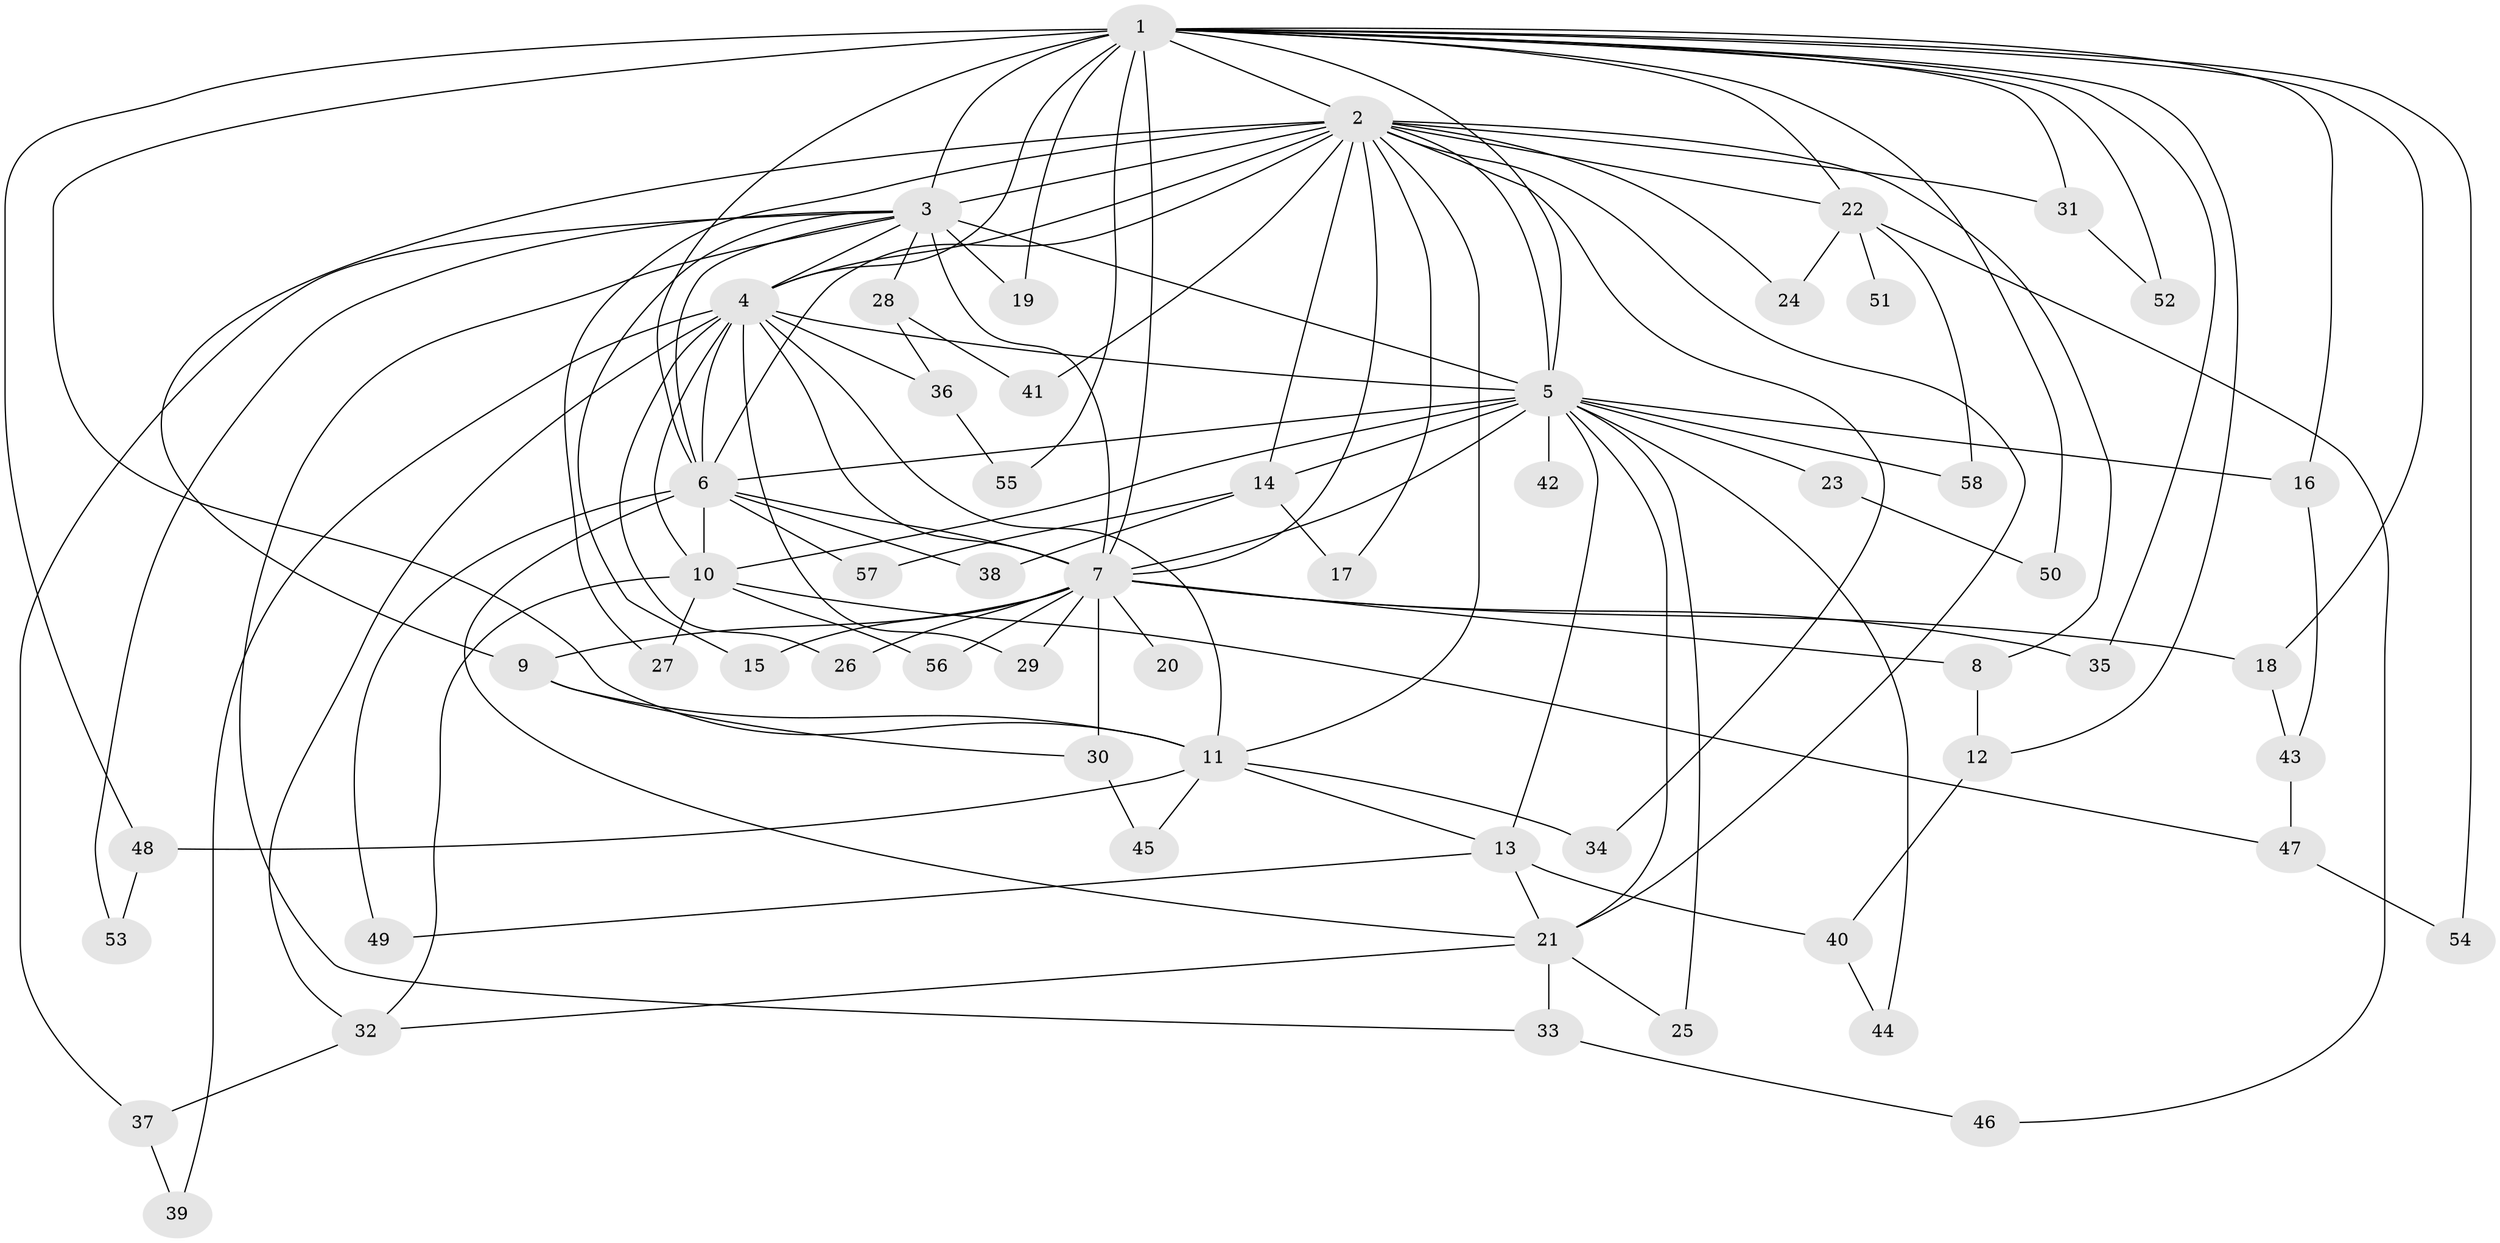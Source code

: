 // original degree distribution, {15: 0.036585365853658534, 22: 0.036585365853658534, 13: 0.024390243902439025, 20: 0.024390243902439025, 3: 0.2073170731707317, 2: 0.5, 4: 0.07317073170731707, 5: 0.07317073170731707, 7: 0.024390243902439025}
// Generated by graph-tools (version 1.1) at 2025/50/03/04/25 22:50:00]
// undirected, 58 vertices, 124 edges
graph export_dot {
  node [color=gray90,style=filled];
  1;
  2;
  3;
  4;
  5;
  6;
  7;
  8;
  9;
  10;
  11;
  12;
  13;
  14;
  15;
  16;
  17;
  18;
  19;
  20;
  21;
  22;
  23;
  24;
  25;
  26;
  27;
  28;
  29;
  30;
  31;
  32;
  33;
  34;
  35;
  36;
  37;
  38;
  39;
  40;
  41;
  42;
  43;
  44;
  45;
  46;
  47;
  48;
  49;
  50;
  51;
  52;
  53;
  54;
  55;
  56;
  57;
  58;
  1 -- 2 [weight=2.0];
  1 -- 3 [weight=4.0];
  1 -- 4 [weight=3.0];
  1 -- 5 [weight=2.0];
  1 -- 6 [weight=2.0];
  1 -- 7 [weight=4.0];
  1 -- 11 [weight=2.0];
  1 -- 12 [weight=1.0];
  1 -- 16 [weight=1.0];
  1 -- 18 [weight=1.0];
  1 -- 19 [weight=1.0];
  1 -- 22 [weight=1.0];
  1 -- 31 [weight=1.0];
  1 -- 35 [weight=1.0];
  1 -- 48 [weight=1.0];
  1 -- 50 [weight=1.0];
  1 -- 52 [weight=1.0];
  1 -- 54 [weight=1.0];
  1 -- 55 [weight=1.0];
  2 -- 3 [weight=2.0];
  2 -- 4 [weight=2.0];
  2 -- 5 [weight=1.0];
  2 -- 6 [weight=1.0];
  2 -- 7 [weight=2.0];
  2 -- 8 [weight=1.0];
  2 -- 9 [weight=1.0];
  2 -- 11 [weight=1.0];
  2 -- 14 [weight=1.0];
  2 -- 17 [weight=1.0];
  2 -- 21 [weight=1.0];
  2 -- 22 [weight=1.0];
  2 -- 24 [weight=1.0];
  2 -- 27 [weight=1.0];
  2 -- 31 [weight=1.0];
  2 -- 34 [weight=1.0];
  2 -- 41 [weight=1.0];
  3 -- 4 [weight=2.0];
  3 -- 5 [weight=3.0];
  3 -- 6 [weight=2.0];
  3 -- 7 [weight=4.0];
  3 -- 15 [weight=1.0];
  3 -- 19 [weight=1.0];
  3 -- 28 [weight=2.0];
  3 -- 33 [weight=1.0];
  3 -- 37 [weight=1.0];
  3 -- 53 [weight=1.0];
  4 -- 5 [weight=1.0];
  4 -- 6 [weight=1.0];
  4 -- 7 [weight=2.0];
  4 -- 10 [weight=1.0];
  4 -- 11 [weight=3.0];
  4 -- 26 [weight=1.0];
  4 -- 29 [weight=1.0];
  4 -- 32 [weight=1.0];
  4 -- 36 [weight=1.0];
  4 -- 39 [weight=1.0];
  5 -- 6 [weight=1.0];
  5 -- 7 [weight=3.0];
  5 -- 10 [weight=1.0];
  5 -- 13 [weight=1.0];
  5 -- 14 [weight=1.0];
  5 -- 16 [weight=1.0];
  5 -- 21 [weight=1.0];
  5 -- 23 [weight=1.0];
  5 -- 25 [weight=1.0];
  5 -- 42 [weight=1.0];
  5 -- 44 [weight=1.0];
  5 -- 58 [weight=1.0];
  6 -- 7 [weight=3.0];
  6 -- 10 [weight=1.0];
  6 -- 21 [weight=1.0];
  6 -- 38 [weight=1.0];
  6 -- 49 [weight=1.0];
  6 -- 57 [weight=1.0];
  7 -- 8 [weight=2.0];
  7 -- 9 [weight=1.0];
  7 -- 15 [weight=1.0];
  7 -- 18 [weight=1.0];
  7 -- 20 [weight=1.0];
  7 -- 26 [weight=1.0];
  7 -- 29 [weight=1.0];
  7 -- 30 [weight=2.0];
  7 -- 35 [weight=1.0];
  7 -- 56 [weight=1.0];
  8 -- 12 [weight=1.0];
  9 -- 11 [weight=2.0];
  9 -- 30 [weight=2.0];
  10 -- 27 [weight=1.0];
  10 -- 32 [weight=1.0];
  10 -- 47 [weight=1.0];
  10 -- 56 [weight=1.0];
  11 -- 13 [weight=1.0];
  11 -- 34 [weight=1.0];
  11 -- 45 [weight=1.0];
  11 -- 48 [weight=1.0];
  12 -- 40 [weight=1.0];
  13 -- 21 [weight=1.0];
  13 -- 40 [weight=1.0];
  13 -- 49 [weight=1.0];
  14 -- 17 [weight=1.0];
  14 -- 38 [weight=1.0];
  14 -- 57 [weight=1.0];
  16 -- 43 [weight=1.0];
  18 -- 43 [weight=1.0];
  21 -- 25 [weight=1.0];
  21 -- 32 [weight=1.0];
  21 -- 33 [weight=1.0];
  22 -- 24 [weight=1.0];
  22 -- 46 [weight=1.0];
  22 -- 51 [weight=1.0];
  22 -- 58 [weight=1.0];
  23 -- 50 [weight=1.0];
  28 -- 36 [weight=1.0];
  28 -- 41 [weight=1.0];
  30 -- 45 [weight=1.0];
  31 -- 52 [weight=1.0];
  32 -- 37 [weight=1.0];
  33 -- 46 [weight=1.0];
  36 -- 55 [weight=1.0];
  37 -- 39 [weight=1.0];
  40 -- 44 [weight=1.0];
  43 -- 47 [weight=1.0];
  47 -- 54 [weight=1.0];
  48 -- 53 [weight=1.0];
}
